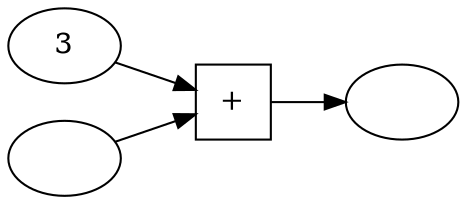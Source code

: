 digraph Addition {
    graph [rankdir=LR];
    a [label=3];
    b [label=""];
    c [label=""];
    plus [label="+",shape=square];
    a -> plus;
    b -> plus;
    plus -> c;
}
